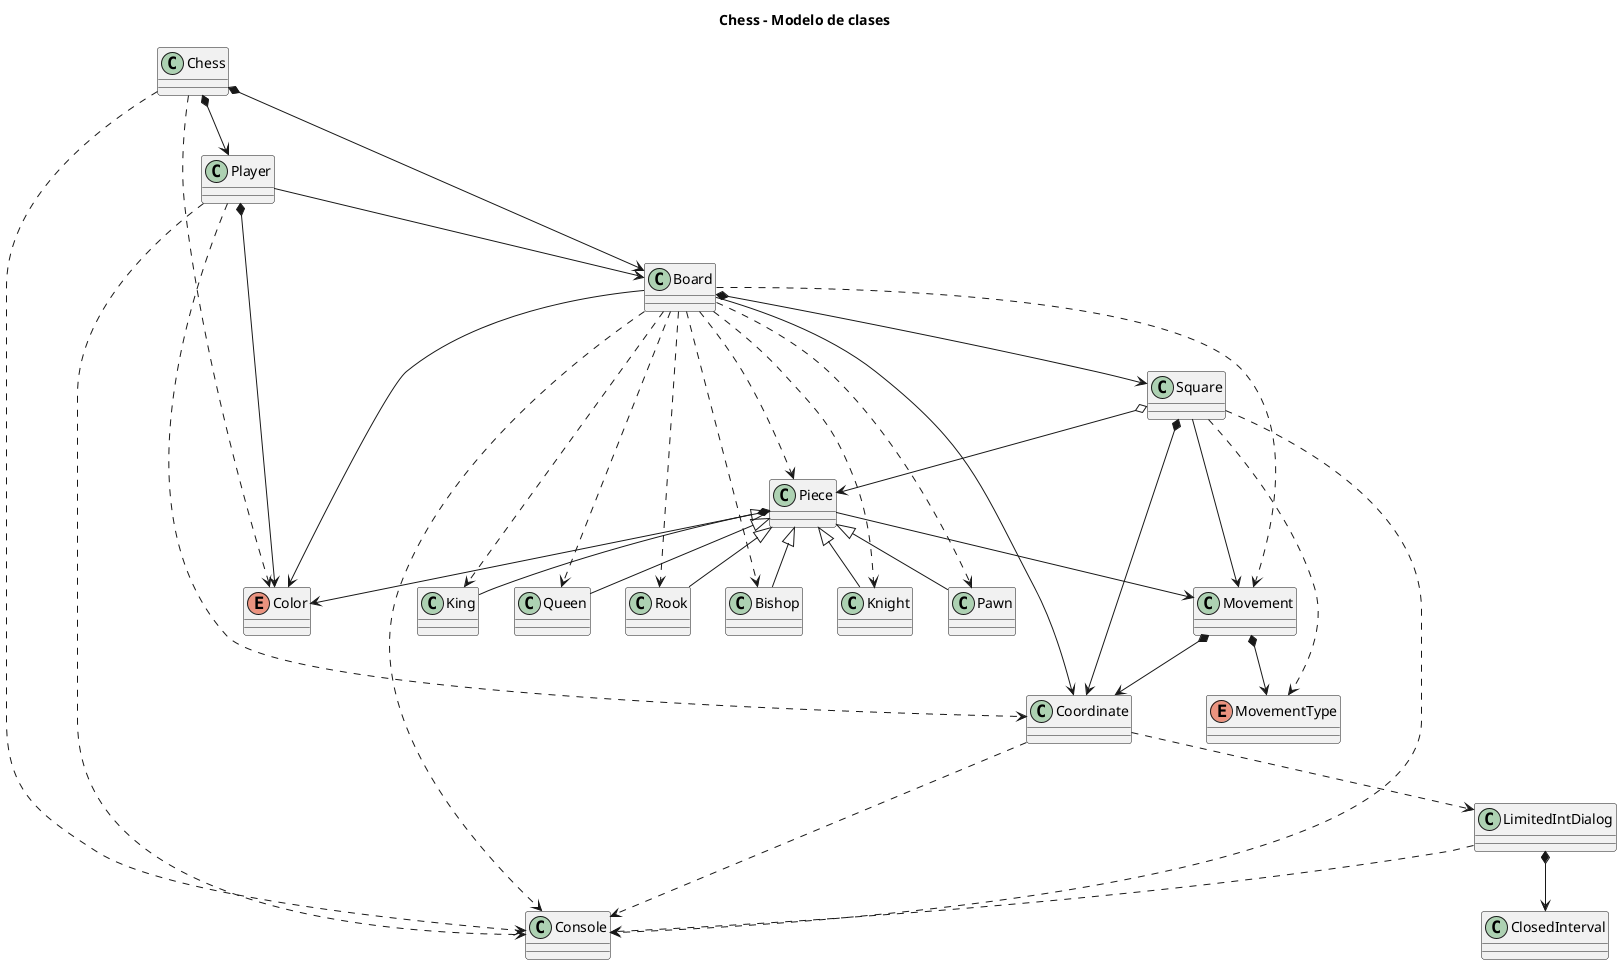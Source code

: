 @startuml

title Chess - Modelo de clases

Class Chess

Chess *--> Board
Chess *--> Player
Chess ..> Color
Chess ..> Console

Class Board

Board *--> Square
Board --> Color
Board --> Coordinate
Board ..> Piece
Board ..> King
Board ..> Queen
Board ..> Rook
Board ..> Bishop
Board ..> Knight
Board ..> Pawn
Board ..> Console
Board ..> Movement

Class Player

Player *--> Color
Player --> Board
Player ..> Coordinate
Player ..> Console

Class Console

Enum Color

Class Square

Square o--> Piece
Square *--> Coordinate
Square --> Movement
Square ..> Console
Square ..> MovementType

Class Coordinate

Coordinate ..> Console
Coordinate ..> LimitedIntDialog

Class Movement

Movement *--> Coordinate
Movement *--> MovementType

Enum MovementType 

Class Piece

Piece *--> Color
Piece --> Movement

Class King

Piece <|-- King

Class Queen

Piece <|-- Queen

Class Rook

Piece <|-- Rook

Class Bishop

Piece <|-- Bishop

Class Knight

Piece <|-- Knight

Class Pawn

Piece <|-- Pawn

Class LimitedIntDialog

LimitedIntDialog *--> ClosedInterval
LimitedIntDialog ..> Console

Class ClosedInterval

@enduml
